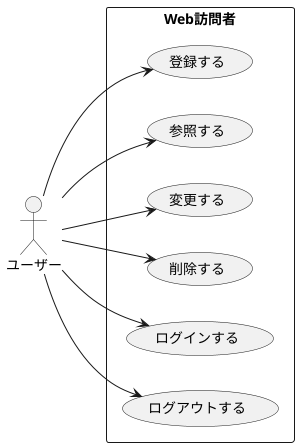 @startuml Web訪問者ユースケース図
left to right direction
actor ユーザー as U

rectangle Web訪問者 {
  usecase "登録する" as UC1
  usecase "参照する" as UC2
  usecase "変更する" as UC3
  usecase "削除する" as UC4
  usecase "ログインする" as UC5
  usecase "ログアウトする" as UC6
}
U --> UC1
U --> UC2
U --> UC3
U --> UC4
U --> UC5
U --> UC6
@enduml
